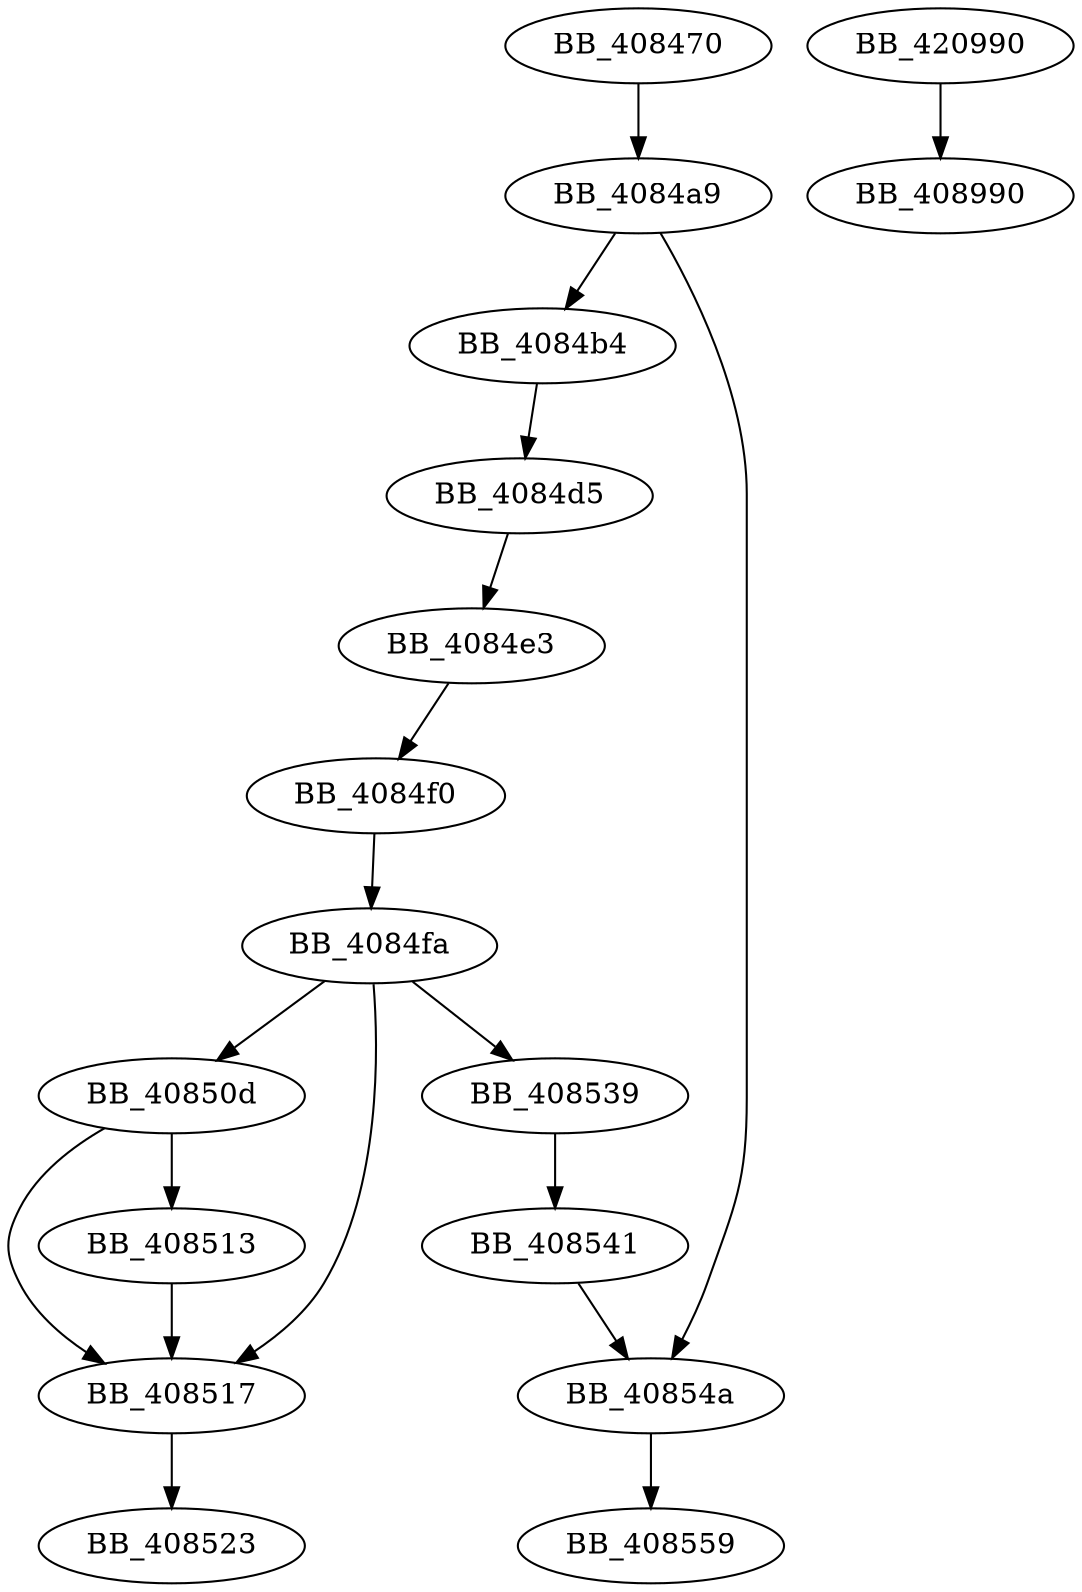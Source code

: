 DiGraph sub_408470{
BB_408470->BB_4084a9
BB_4084a9->BB_4084b4
BB_4084a9->BB_40854a
BB_4084b4->BB_4084d5
BB_4084d5->BB_4084e3
BB_4084e3->BB_4084f0
BB_4084f0->BB_4084fa
BB_4084fa->BB_40850d
BB_4084fa->BB_408517
BB_4084fa->BB_408539
BB_40850d->BB_408513
BB_40850d->BB_408517
BB_408513->BB_408517
BB_408517->BB_408523
BB_408539->BB_408541
BB_408541->BB_40854a
BB_40854a->BB_408559
BB_420990->BB_408990
}
